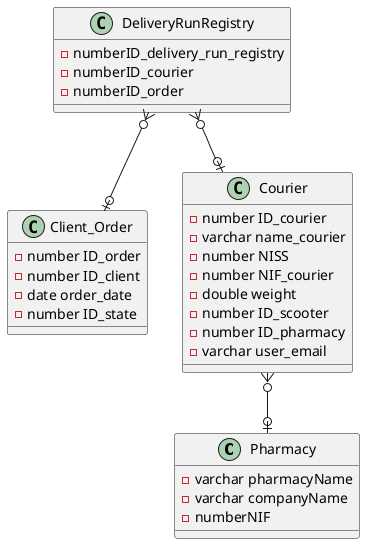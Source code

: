 @startuml
'skinparam linetype polyline


class Pharmacy {
  -varchar pharmacyName
  -varchar companyName
  -numberNIF
}

class DeliveryRunRegistry {
    -numberID_delivery_run_registry
    -numberID_courier
    -numberID_order
}

class Client_Order {
    -number ID_order
    -number ID_client
    -date order_date
    -number ID_state
}

class Courier{
    -number ID_courier
    -varchar name_courier
    -number NISS
    -number NIF_courier
    -double weight
    -number ID_scooter
    -number ID_pharmacy
    -varchar user_email
}

Courier }o--o| Pharmacy
DeliveryRunRegistry }o--o| Courier
DeliveryRunRegistry }o--o| Client_Order

@enduml